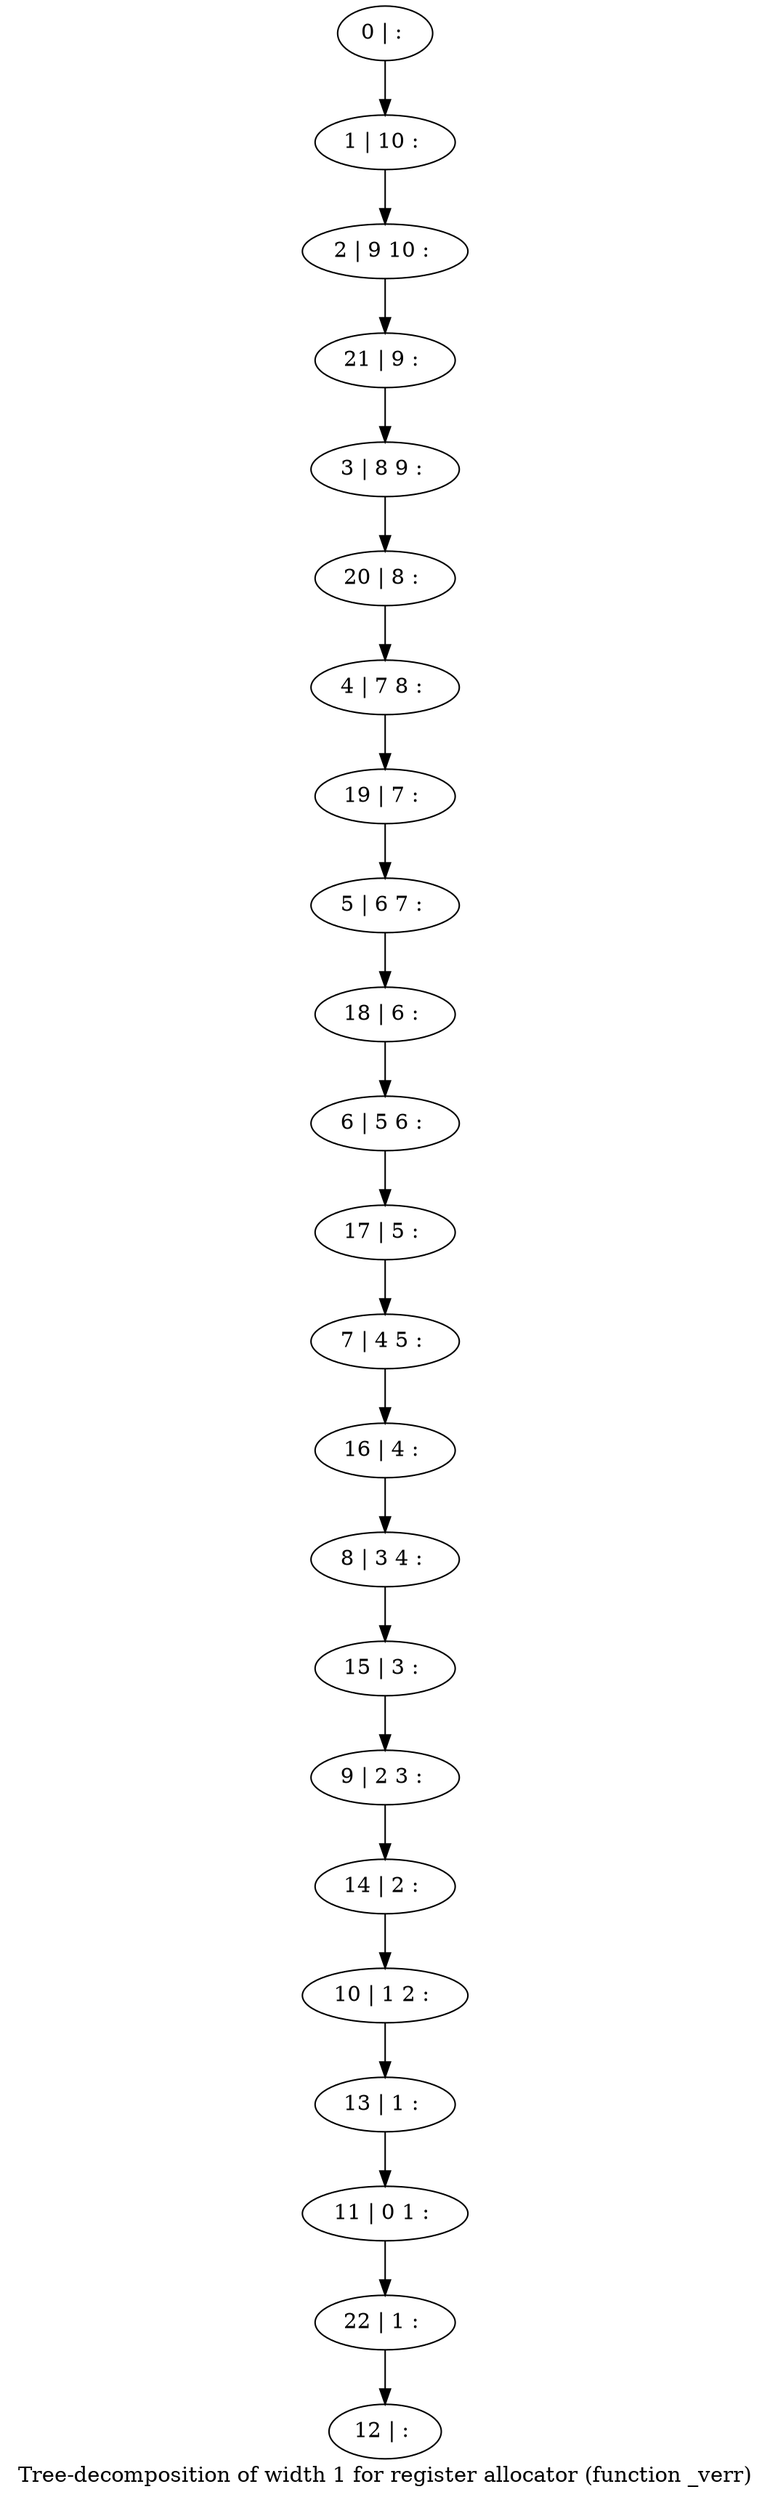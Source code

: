 digraph G {
graph [label="Tree-decomposition of width 1 for register allocator (function _verr)"]
0[label="0 | : "];
1[label="1 | 10 : "];
2[label="2 | 9 10 : "];
3[label="3 | 8 9 : "];
4[label="4 | 7 8 : "];
5[label="5 | 6 7 : "];
6[label="6 | 5 6 : "];
7[label="7 | 4 5 : "];
8[label="8 | 3 4 : "];
9[label="9 | 2 3 : "];
10[label="10 | 1 2 : "];
11[label="11 | 0 1 : "];
12[label="12 | : "];
13[label="13 | 1 : "];
14[label="14 | 2 : "];
15[label="15 | 3 : "];
16[label="16 | 4 : "];
17[label="17 | 5 : "];
18[label="18 | 6 : "];
19[label="19 | 7 : "];
20[label="20 | 8 : "];
21[label="21 | 9 : "];
22[label="22 | 1 : "];
0->1 ;
1->2 ;
13->11 ;
10->13 ;
14->10 ;
9->14 ;
15->9 ;
8->15 ;
16->8 ;
7->16 ;
17->7 ;
6->17 ;
18->6 ;
5->18 ;
19->5 ;
4->19 ;
20->4 ;
3->20 ;
21->3 ;
2->21 ;
22->12 ;
11->22 ;
}
